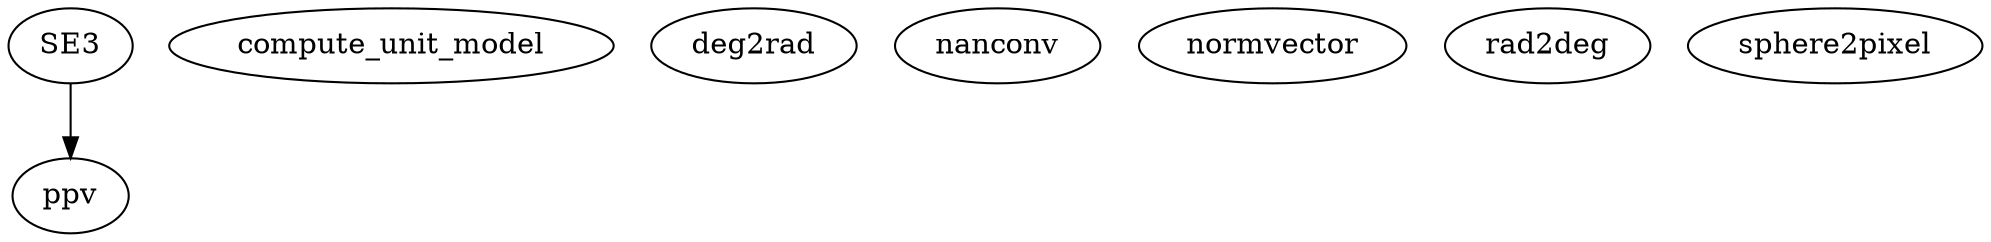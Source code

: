 /* Created by mdot for Matlab */
digraph m2html {
  SE3 -> ppv;

  SE3 [URL="SE3.html"];
  compute_unit_model [URL="compute_unit_model.html"];
  deg2rad [URL="deg2rad.html"];
  nanconv [URL="nanconv.html"];
  normvector [URL="normvector.html"];
  ppv [URL="ppv.html"];
  rad2deg [URL="rad2deg.html"];
  sphere2pixel [URL="sphere2pixel.html"];
}